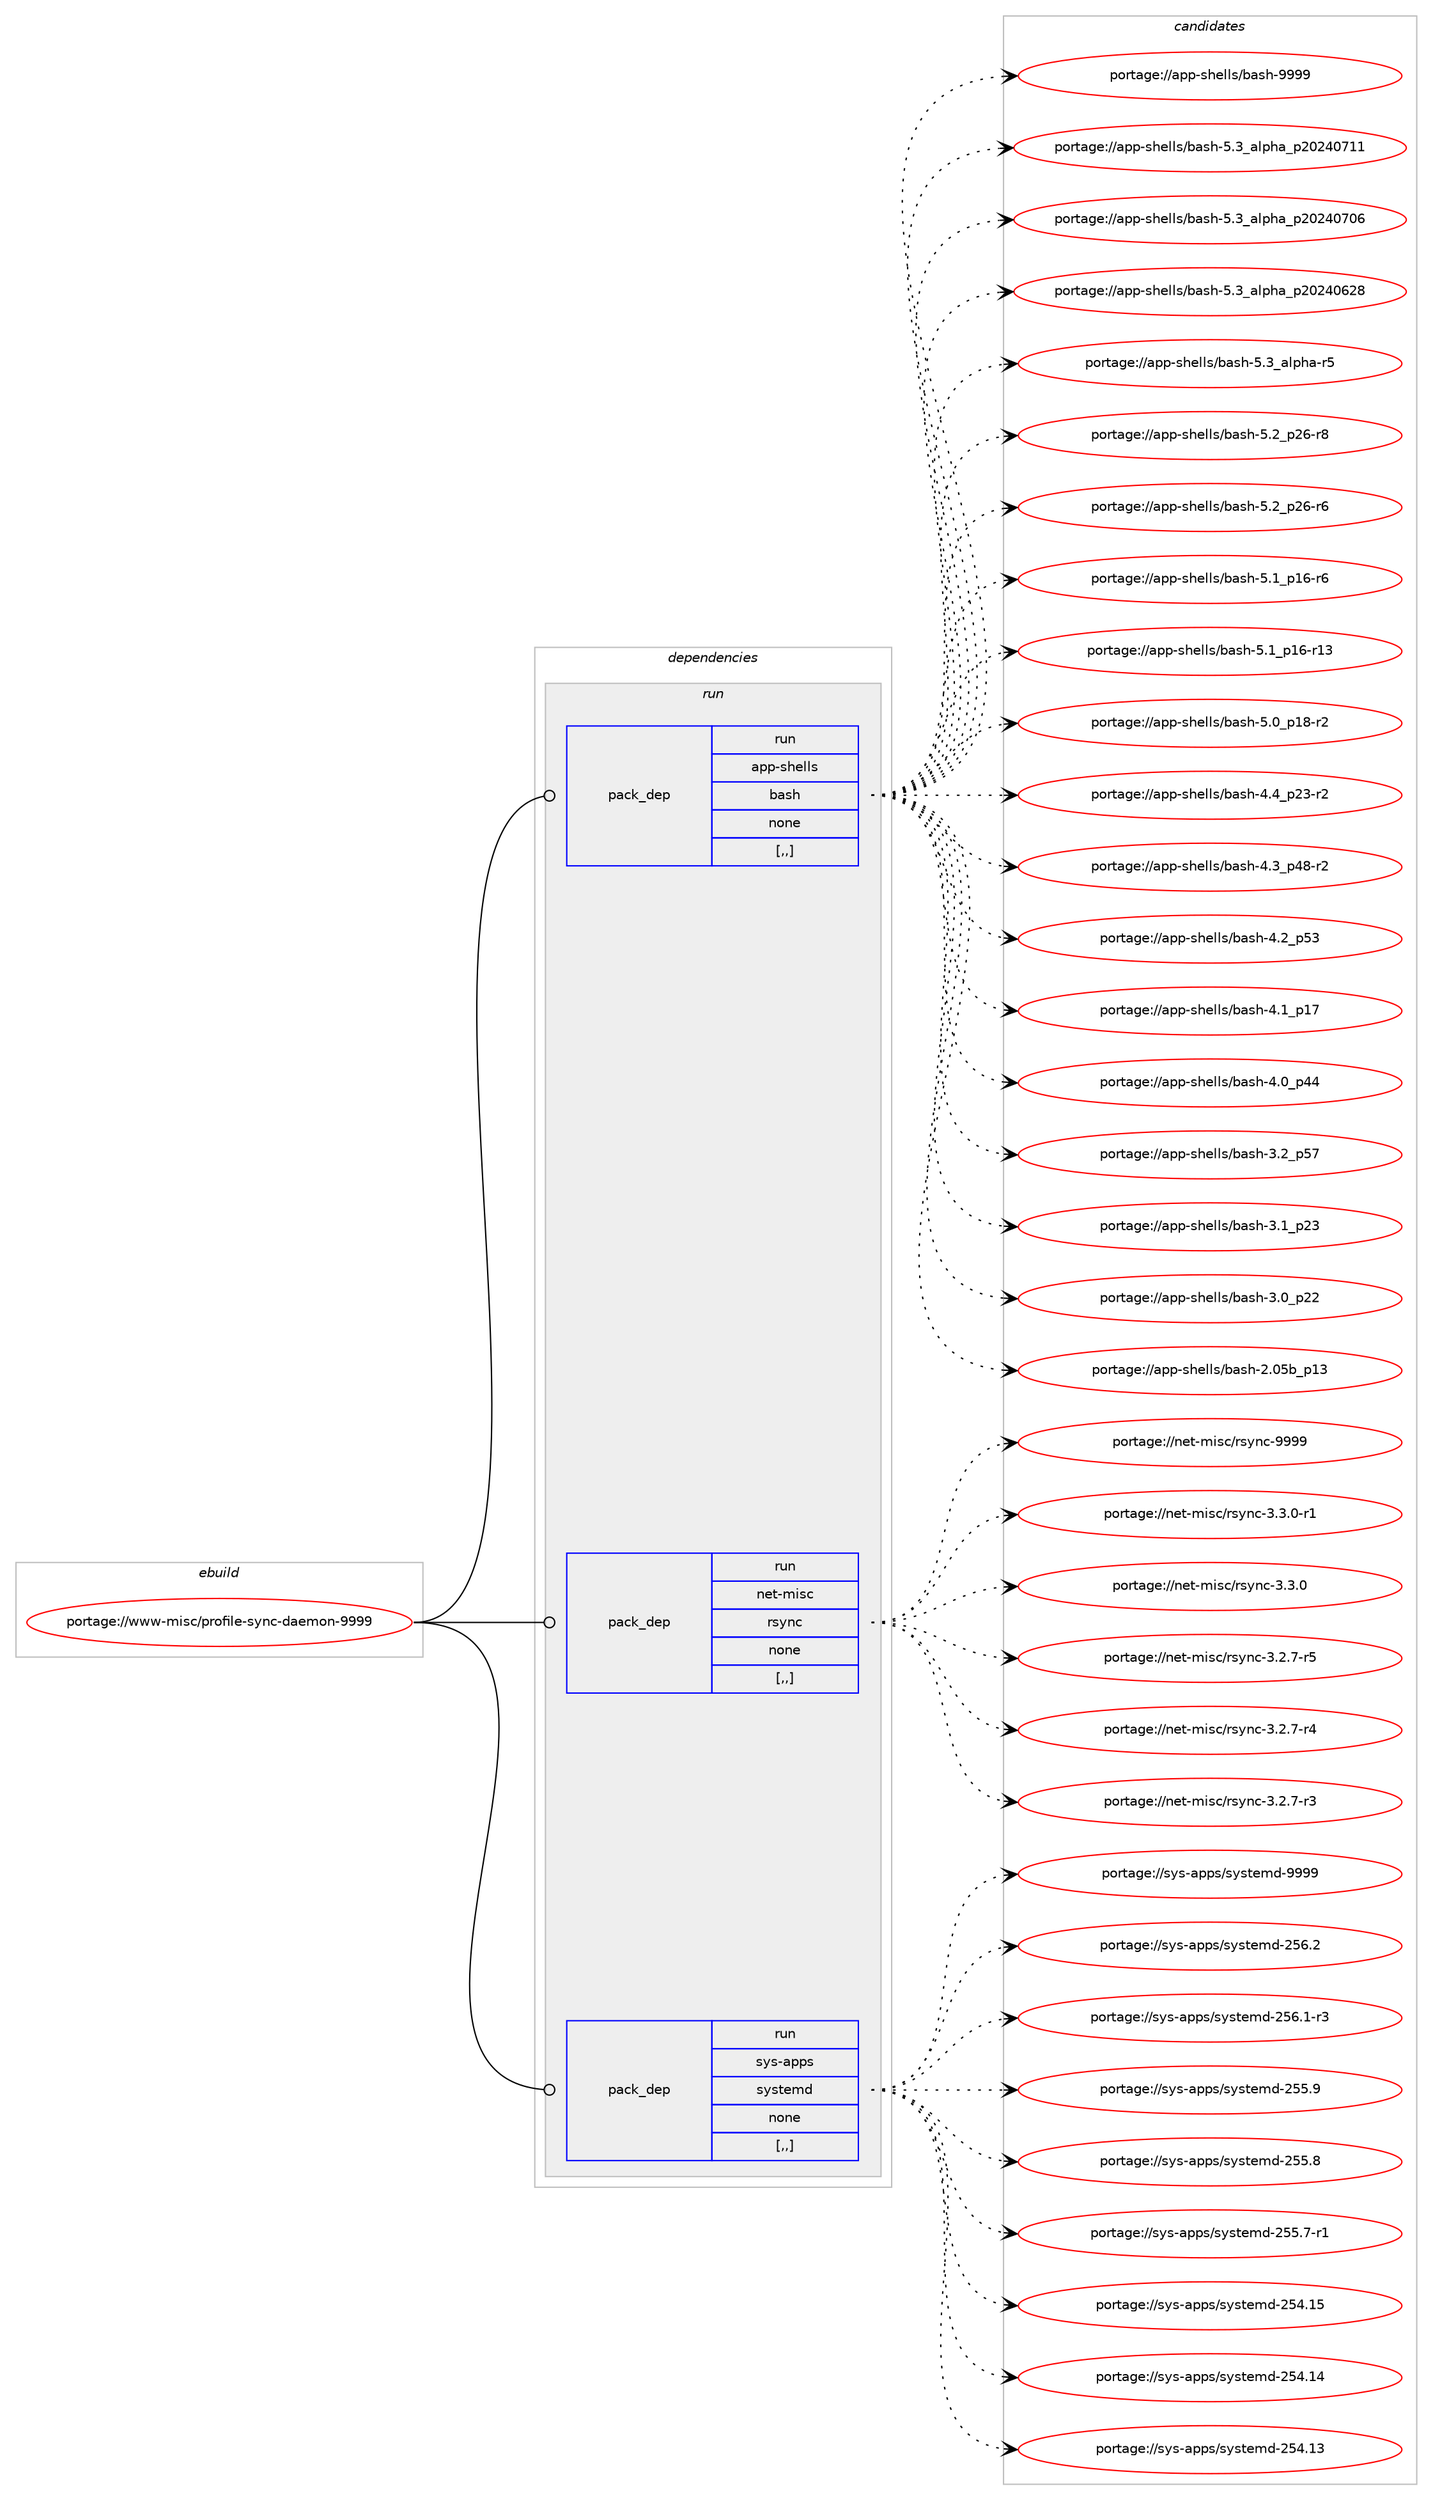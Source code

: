 digraph prolog {

# *************
# Graph options
# *************

newrank=true;
concentrate=true;
compound=true;
graph [rankdir=LR,fontname=Helvetica,fontsize=10,ranksep=1.5];#, ranksep=2.5, nodesep=0.2];
edge  [arrowhead=vee];
node  [fontname=Helvetica,fontsize=10];

# **********
# The ebuild
# **********

subgraph cluster_leftcol {
color=gray;
label=<<i>ebuild</i>>;
id [label="portage://www-misc/profile-sync-daemon-9999", color=red, width=4, href="../www-misc/profile-sync-daemon-9999.svg"];
}

# ****************
# The dependencies
# ****************

subgraph cluster_midcol {
color=gray;
label=<<i>dependencies</i>>;
subgraph cluster_compile {
fillcolor="#eeeeee";
style=filled;
label=<<i>compile</i>>;
}
subgraph cluster_compileandrun {
fillcolor="#eeeeee";
style=filled;
label=<<i>compile and run</i>>;
}
subgraph cluster_run {
fillcolor="#eeeeee";
style=filled;
label=<<i>run</i>>;
subgraph pack326659 {
dependency449649 [label=<<TABLE BORDER="0" CELLBORDER="1" CELLSPACING="0" CELLPADDING="4" WIDTH="220"><TR><TD ROWSPAN="6" CELLPADDING="30">pack_dep</TD></TR><TR><TD WIDTH="110">run</TD></TR><TR><TD>app-shells</TD></TR><TR><TD>bash</TD></TR><TR><TD>none</TD></TR><TR><TD>[,,]</TD></TR></TABLE>>, shape=none, color=blue];
}
id:e -> dependency449649:w [weight=20,style="solid",arrowhead="odot"];
subgraph pack326660 {
dependency449650 [label=<<TABLE BORDER="0" CELLBORDER="1" CELLSPACING="0" CELLPADDING="4" WIDTH="220"><TR><TD ROWSPAN="6" CELLPADDING="30">pack_dep</TD></TR><TR><TD WIDTH="110">run</TD></TR><TR><TD>net-misc</TD></TR><TR><TD>rsync</TD></TR><TR><TD>none</TD></TR><TR><TD>[,,]</TD></TR></TABLE>>, shape=none, color=blue];
}
id:e -> dependency449650:w [weight=20,style="solid",arrowhead="odot"];
subgraph pack326661 {
dependency449651 [label=<<TABLE BORDER="0" CELLBORDER="1" CELLSPACING="0" CELLPADDING="4" WIDTH="220"><TR><TD ROWSPAN="6" CELLPADDING="30">pack_dep</TD></TR><TR><TD WIDTH="110">run</TD></TR><TR><TD>sys-apps</TD></TR><TR><TD>systemd</TD></TR><TR><TD>none</TD></TR><TR><TD>[,,]</TD></TR></TABLE>>, shape=none, color=blue];
}
id:e -> dependency449651:w [weight=20,style="solid",arrowhead="odot"];
}
}

# **************
# The candidates
# **************

subgraph cluster_choices {
rank=same;
color=gray;
label=<<i>candidates</i>>;

subgraph choice326659 {
color=black;
nodesep=1;
choice97112112451151041011081081154798971151044557575757 [label="portage://app-shells/bash-9999", color=red, width=4,href="../app-shells/bash-9999.svg"];
choice971121124511510410110810811547989711510445534651959710811210497951125048505248554949 [label="portage://app-shells/bash-5.3_alpha_p20240711", color=red, width=4,href="../app-shells/bash-5.3_alpha_p20240711.svg"];
choice971121124511510410110810811547989711510445534651959710811210497951125048505248554854 [label="portage://app-shells/bash-5.3_alpha_p20240706", color=red, width=4,href="../app-shells/bash-5.3_alpha_p20240706.svg"];
choice971121124511510410110810811547989711510445534651959710811210497951125048505248545056 [label="portage://app-shells/bash-5.3_alpha_p20240628", color=red, width=4,href="../app-shells/bash-5.3_alpha_p20240628.svg"];
choice9711211245115104101108108115479897115104455346519597108112104974511453 [label="portage://app-shells/bash-5.3_alpha-r5", color=red, width=4,href="../app-shells/bash-5.3_alpha-r5.svg"];
choice9711211245115104101108108115479897115104455346509511250544511456 [label="portage://app-shells/bash-5.2_p26-r8", color=red, width=4,href="../app-shells/bash-5.2_p26-r8.svg"];
choice9711211245115104101108108115479897115104455346509511250544511454 [label="portage://app-shells/bash-5.2_p26-r6", color=red, width=4,href="../app-shells/bash-5.2_p26-r6.svg"];
choice9711211245115104101108108115479897115104455346499511249544511454 [label="portage://app-shells/bash-5.1_p16-r6", color=red, width=4,href="../app-shells/bash-5.1_p16-r6.svg"];
choice971121124511510410110810811547989711510445534649951124954451144951 [label="portage://app-shells/bash-5.1_p16-r13", color=red, width=4,href="../app-shells/bash-5.1_p16-r13.svg"];
choice9711211245115104101108108115479897115104455346489511249564511450 [label="portage://app-shells/bash-5.0_p18-r2", color=red, width=4,href="../app-shells/bash-5.0_p18-r2.svg"];
choice9711211245115104101108108115479897115104455246529511250514511450 [label="portage://app-shells/bash-4.4_p23-r2", color=red, width=4,href="../app-shells/bash-4.4_p23-r2.svg"];
choice9711211245115104101108108115479897115104455246519511252564511450 [label="portage://app-shells/bash-4.3_p48-r2", color=red, width=4,href="../app-shells/bash-4.3_p48-r2.svg"];
choice971121124511510410110810811547989711510445524650951125351 [label="portage://app-shells/bash-4.2_p53", color=red, width=4,href="../app-shells/bash-4.2_p53.svg"];
choice971121124511510410110810811547989711510445524649951124955 [label="portage://app-shells/bash-4.1_p17", color=red, width=4,href="../app-shells/bash-4.1_p17.svg"];
choice971121124511510410110810811547989711510445524648951125252 [label="portage://app-shells/bash-4.0_p44", color=red, width=4,href="../app-shells/bash-4.0_p44.svg"];
choice971121124511510410110810811547989711510445514650951125355 [label="portage://app-shells/bash-3.2_p57", color=red, width=4,href="../app-shells/bash-3.2_p57.svg"];
choice971121124511510410110810811547989711510445514649951125051 [label="portage://app-shells/bash-3.1_p23", color=red, width=4,href="../app-shells/bash-3.1_p23.svg"];
choice971121124511510410110810811547989711510445514648951125050 [label="portage://app-shells/bash-3.0_p22", color=red, width=4,href="../app-shells/bash-3.0_p22.svg"];
choice9711211245115104101108108115479897115104455046485398951124951 [label="portage://app-shells/bash-2.05b_p13", color=red, width=4,href="../app-shells/bash-2.05b_p13.svg"];
dependency449649:e -> choice97112112451151041011081081154798971151044557575757:w [style=dotted,weight="100"];
dependency449649:e -> choice971121124511510410110810811547989711510445534651959710811210497951125048505248554949:w [style=dotted,weight="100"];
dependency449649:e -> choice971121124511510410110810811547989711510445534651959710811210497951125048505248554854:w [style=dotted,weight="100"];
dependency449649:e -> choice971121124511510410110810811547989711510445534651959710811210497951125048505248545056:w [style=dotted,weight="100"];
dependency449649:e -> choice9711211245115104101108108115479897115104455346519597108112104974511453:w [style=dotted,weight="100"];
dependency449649:e -> choice9711211245115104101108108115479897115104455346509511250544511456:w [style=dotted,weight="100"];
dependency449649:e -> choice9711211245115104101108108115479897115104455346509511250544511454:w [style=dotted,weight="100"];
dependency449649:e -> choice9711211245115104101108108115479897115104455346499511249544511454:w [style=dotted,weight="100"];
dependency449649:e -> choice971121124511510410110810811547989711510445534649951124954451144951:w [style=dotted,weight="100"];
dependency449649:e -> choice9711211245115104101108108115479897115104455346489511249564511450:w [style=dotted,weight="100"];
dependency449649:e -> choice9711211245115104101108108115479897115104455246529511250514511450:w [style=dotted,weight="100"];
dependency449649:e -> choice9711211245115104101108108115479897115104455246519511252564511450:w [style=dotted,weight="100"];
dependency449649:e -> choice971121124511510410110810811547989711510445524650951125351:w [style=dotted,weight="100"];
dependency449649:e -> choice971121124511510410110810811547989711510445524649951124955:w [style=dotted,weight="100"];
dependency449649:e -> choice971121124511510410110810811547989711510445524648951125252:w [style=dotted,weight="100"];
dependency449649:e -> choice971121124511510410110810811547989711510445514650951125355:w [style=dotted,weight="100"];
dependency449649:e -> choice971121124511510410110810811547989711510445514649951125051:w [style=dotted,weight="100"];
dependency449649:e -> choice971121124511510410110810811547989711510445514648951125050:w [style=dotted,weight="100"];
dependency449649:e -> choice9711211245115104101108108115479897115104455046485398951124951:w [style=dotted,weight="100"];
}
subgraph choice326660 {
color=black;
nodesep=1;
choice110101116451091051159947114115121110994557575757 [label="portage://net-misc/rsync-9999", color=red, width=4,href="../net-misc/rsync-9999.svg"];
choice110101116451091051159947114115121110994551465146484511449 [label="portage://net-misc/rsync-3.3.0-r1", color=red, width=4,href="../net-misc/rsync-3.3.0-r1.svg"];
choice11010111645109105115994711411512111099455146514648 [label="portage://net-misc/rsync-3.3.0", color=red, width=4,href="../net-misc/rsync-3.3.0.svg"];
choice110101116451091051159947114115121110994551465046554511453 [label="portage://net-misc/rsync-3.2.7-r5", color=red, width=4,href="../net-misc/rsync-3.2.7-r5.svg"];
choice110101116451091051159947114115121110994551465046554511452 [label="portage://net-misc/rsync-3.2.7-r4", color=red, width=4,href="../net-misc/rsync-3.2.7-r4.svg"];
choice110101116451091051159947114115121110994551465046554511451 [label="portage://net-misc/rsync-3.2.7-r3", color=red, width=4,href="../net-misc/rsync-3.2.7-r3.svg"];
dependency449650:e -> choice110101116451091051159947114115121110994557575757:w [style=dotted,weight="100"];
dependency449650:e -> choice110101116451091051159947114115121110994551465146484511449:w [style=dotted,weight="100"];
dependency449650:e -> choice11010111645109105115994711411512111099455146514648:w [style=dotted,weight="100"];
dependency449650:e -> choice110101116451091051159947114115121110994551465046554511453:w [style=dotted,weight="100"];
dependency449650:e -> choice110101116451091051159947114115121110994551465046554511452:w [style=dotted,weight="100"];
dependency449650:e -> choice110101116451091051159947114115121110994551465046554511451:w [style=dotted,weight="100"];
}
subgraph choice326661 {
color=black;
nodesep=1;
choice1151211154597112112115471151211151161011091004557575757 [label="portage://sys-apps/systemd-9999", color=red, width=4,href="../sys-apps/systemd-9999.svg"];
choice115121115459711211211547115121115116101109100455053544650 [label="portage://sys-apps/systemd-256.2", color=red, width=4,href="../sys-apps/systemd-256.2.svg"];
choice1151211154597112112115471151211151161011091004550535446494511451 [label="portage://sys-apps/systemd-256.1-r3", color=red, width=4,href="../sys-apps/systemd-256.1-r3.svg"];
choice115121115459711211211547115121115116101109100455053534657 [label="portage://sys-apps/systemd-255.9", color=red, width=4,href="../sys-apps/systemd-255.9.svg"];
choice115121115459711211211547115121115116101109100455053534656 [label="portage://sys-apps/systemd-255.8", color=red, width=4,href="../sys-apps/systemd-255.8.svg"];
choice1151211154597112112115471151211151161011091004550535346554511449 [label="portage://sys-apps/systemd-255.7-r1", color=red, width=4,href="../sys-apps/systemd-255.7-r1.svg"];
choice11512111545971121121154711512111511610110910045505352464953 [label="portage://sys-apps/systemd-254.15", color=red, width=4,href="../sys-apps/systemd-254.15.svg"];
choice11512111545971121121154711512111511610110910045505352464952 [label="portage://sys-apps/systemd-254.14", color=red, width=4,href="../sys-apps/systemd-254.14.svg"];
choice11512111545971121121154711512111511610110910045505352464951 [label="portage://sys-apps/systemd-254.13", color=red, width=4,href="../sys-apps/systemd-254.13.svg"];
dependency449651:e -> choice1151211154597112112115471151211151161011091004557575757:w [style=dotted,weight="100"];
dependency449651:e -> choice115121115459711211211547115121115116101109100455053544650:w [style=dotted,weight="100"];
dependency449651:e -> choice1151211154597112112115471151211151161011091004550535446494511451:w [style=dotted,weight="100"];
dependency449651:e -> choice115121115459711211211547115121115116101109100455053534657:w [style=dotted,weight="100"];
dependency449651:e -> choice115121115459711211211547115121115116101109100455053534656:w [style=dotted,weight="100"];
dependency449651:e -> choice1151211154597112112115471151211151161011091004550535346554511449:w [style=dotted,weight="100"];
dependency449651:e -> choice11512111545971121121154711512111511610110910045505352464953:w [style=dotted,weight="100"];
dependency449651:e -> choice11512111545971121121154711512111511610110910045505352464952:w [style=dotted,weight="100"];
dependency449651:e -> choice11512111545971121121154711512111511610110910045505352464951:w [style=dotted,weight="100"];
}
}

}
